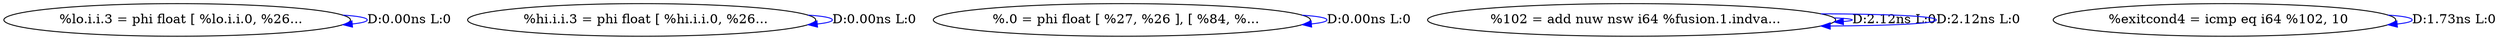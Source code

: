 digraph {
Node0x29b9e30[label="  %lo.i.i.3 = phi float [ %lo.i.i.0, %26..."];
Node0x29b9e30 -> Node0x29b9e30[label="D:0.00ns L:0",color=blue];
Node0x29b9f10[label="  %hi.i.i.3 = phi float [ %hi.i.i.0, %26..."];
Node0x29b9f10 -> Node0x29b9f10[label="D:0.00ns L:0",color=blue];
Node0x29b9ff0[label="  %.0 = phi float [ %27, %26 ], [ %84, %..."];
Node0x29b9ff0 -> Node0x29b9ff0[label="D:0.00ns L:0",color=blue];
Node0x29ba1b0[label="  %102 = add nuw nsw i64 %fusion.1.indva..."];
Node0x29ba1b0 -> Node0x29ba1b0[label="D:2.12ns L:0",color=blue];
Node0x29ba1b0 -> Node0x29ba1b0[label="D:2.12ns L:0",color=blue];
Node0x29ba290[label="  %exitcond4 = icmp eq i64 %102, 10"];
Node0x29ba290 -> Node0x29ba290[label="D:1.73ns L:0",color=blue];
}
